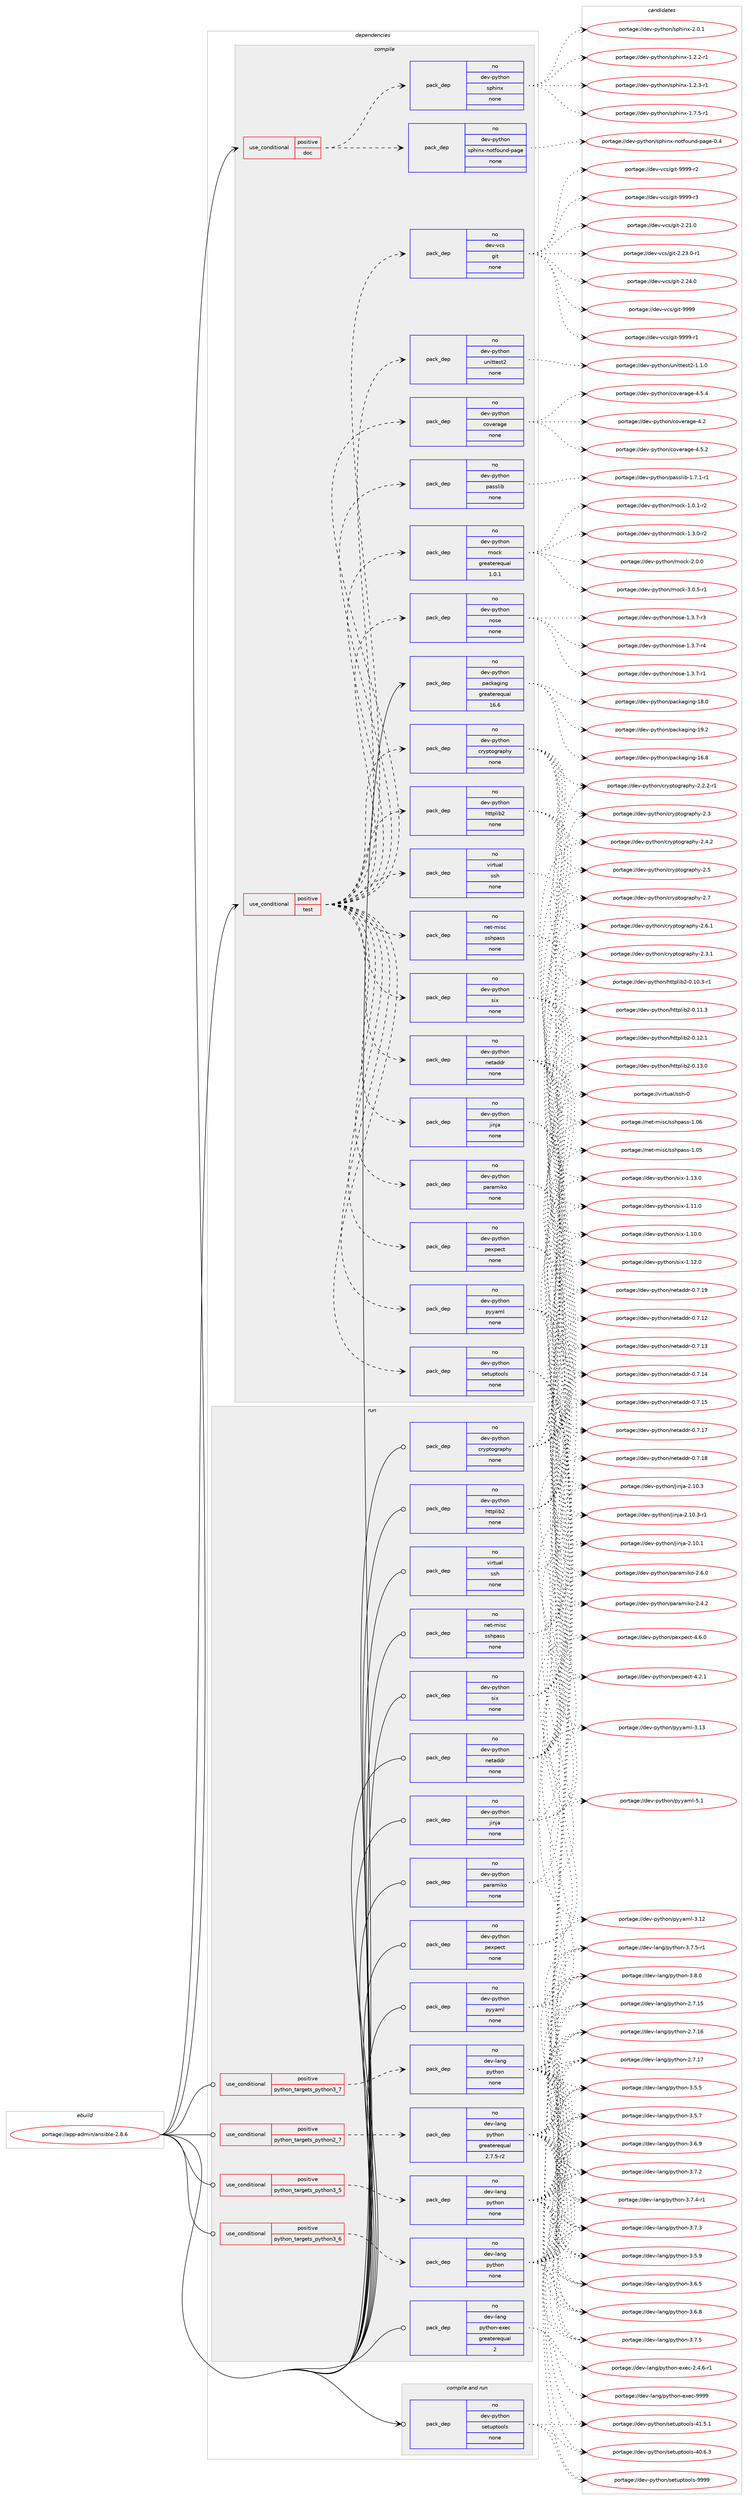 digraph prolog {

# *************
# Graph options
# *************

newrank=true;
concentrate=true;
compound=true;
graph [rankdir=LR,fontname=Helvetica,fontsize=10,ranksep=1.5];#, ranksep=2.5, nodesep=0.2];
edge  [arrowhead=vee];
node  [fontname=Helvetica,fontsize=10];

# **********
# The ebuild
# **********

subgraph cluster_leftcol {
color=gray;
rank=same;
label=<<i>ebuild</i>>;
id [label="portage://app-admin/ansible-2.8.6", color=red, width=4, href="../app-admin/ansible-2.8.6.svg"];
}

# ****************
# The dependencies
# ****************

subgraph cluster_midcol {
color=gray;
label=<<i>dependencies</i>>;
subgraph cluster_compile {
fillcolor="#eeeeee";
style=filled;
label=<<i>compile</i>>;
subgraph cond154 {
dependency928 [label=<<TABLE BORDER="0" CELLBORDER="1" CELLSPACING="0" CELLPADDING="4"><TR><TD ROWSPAN="3" CELLPADDING="10">use_conditional</TD></TR><TR><TD>positive</TD></TR><TR><TD>doc</TD></TR></TABLE>>, shape=none, color=red];
subgraph pack762 {
dependency929 [label=<<TABLE BORDER="0" CELLBORDER="1" CELLSPACING="0" CELLPADDING="4" WIDTH="220"><TR><TD ROWSPAN="6" CELLPADDING="30">pack_dep</TD></TR><TR><TD WIDTH="110">no</TD></TR><TR><TD>dev-python</TD></TR><TR><TD>sphinx</TD></TR><TR><TD>none</TD></TR><TR><TD></TD></TR></TABLE>>, shape=none, color=blue];
}
dependency928:e -> dependency929:w [weight=20,style="dashed",arrowhead="vee"];
subgraph pack763 {
dependency930 [label=<<TABLE BORDER="0" CELLBORDER="1" CELLSPACING="0" CELLPADDING="4" WIDTH="220"><TR><TD ROWSPAN="6" CELLPADDING="30">pack_dep</TD></TR><TR><TD WIDTH="110">no</TD></TR><TR><TD>dev-python</TD></TR><TR><TD>sphinx-notfound-page</TD></TR><TR><TD>none</TD></TR><TR><TD></TD></TR></TABLE>>, shape=none, color=blue];
}
dependency928:e -> dependency930:w [weight=20,style="dashed",arrowhead="vee"];
}
id:e -> dependency928:w [weight=20,style="solid",arrowhead="vee"];
subgraph cond155 {
dependency931 [label=<<TABLE BORDER="0" CELLBORDER="1" CELLSPACING="0" CELLPADDING="4"><TR><TD ROWSPAN="3" CELLPADDING="10">use_conditional</TD></TR><TR><TD>positive</TD></TR><TR><TD>test</TD></TR></TABLE>>, shape=none, color=red];
subgraph pack764 {
dependency932 [label=<<TABLE BORDER="0" CELLBORDER="1" CELLSPACING="0" CELLPADDING="4" WIDTH="220"><TR><TD ROWSPAN="6" CELLPADDING="30">pack_dep</TD></TR><TR><TD WIDTH="110">no</TD></TR><TR><TD>dev-python</TD></TR><TR><TD>paramiko</TD></TR><TR><TD>none</TD></TR><TR><TD></TD></TR></TABLE>>, shape=none, color=blue];
}
dependency931:e -> dependency932:w [weight=20,style="dashed",arrowhead="vee"];
subgraph pack765 {
dependency933 [label=<<TABLE BORDER="0" CELLBORDER="1" CELLSPACING="0" CELLPADDING="4" WIDTH="220"><TR><TD ROWSPAN="6" CELLPADDING="30">pack_dep</TD></TR><TR><TD WIDTH="110">no</TD></TR><TR><TD>dev-python</TD></TR><TR><TD>jinja</TD></TR><TR><TD>none</TD></TR><TR><TD></TD></TR></TABLE>>, shape=none, color=blue];
}
dependency931:e -> dependency933:w [weight=20,style="dashed",arrowhead="vee"];
subgraph pack766 {
dependency934 [label=<<TABLE BORDER="0" CELLBORDER="1" CELLSPACING="0" CELLPADDING="4" WIDTH="220"><TR><TD ROWSPAN="6" CELLPADDING="30">pack_dep</TD></TR><TR><TD WIDTH="110">no</TD></TR><TR><TD>dev-python</TD></TR><TR><TD>pyyaml</TD></TR><TR><TD>none</TD></TR><TR><TD></TD></TR></TABLE>>, shape=none, color=blue];
}
dependency931:e -> dependency934:w [weight=20,style="dashed",arrowhead="vee"];
subgraph pack767 {
dependency935 [label=<<TABLE BORDER="0" CELLBORDER="1" CELLSPACING="0" CELLPADDING="4" WIDTH="220"><TR><TD ROWSPAN="6" CELLPADDING="30">pack_dep</TD></TR><TR><TD WIDTH="110">no</TD></TR><TR><TD>dev-python</TD></TR><TR><TD>setuptools</TD></TR><TR><TD>none</TD></TR><TR><TD></TD></TR></TABLE>>, shape=none, color=blue];
}
dependency931:e -> dependency935:w [weight=20,style="dashed",arrowhead="vee"];
subgraph pack768 {
dependency936 [label=<<TABLE BORDER="0" CELLBORDER="1" CELLSPACING="0" CELLPADDING="4" WIDTH="220"><TR><TD ROWSPAN="6" CELLPADDING="30">pack_dep</TD></TR><TR><TD WIDTH="110">no</TD></TR><TR><TD>dev-python</TD></TR><TR><TD>cryptography</TD></TR><TR><TD>none</TD></TR><TR><TD></TD></TR></TABLE>>, shape=none, color=blue];
}
dependency931:e -> dependency936:w [weight=20,style="dashed",arrowhead="vee"];
subgraph pack769 {
dependency937 [label=<<TABLE BORDER="0" CELLBORDER="1" CELLSPACING="0" CELLPADDING="4" WIDTH="220"><TR><TD ROWSPAN="6" CELLPADDING="30">pack_dep</TD></TR><TR><TD WIDTH="110">no</TD></TR><TR><TD>dev-python</TD></TR><TR><TD>httplib2</TD></TR><TR><TD>none</TD></TR><TR><TD></TD></TR></TABLE>>, shape=none, color=blue];
}
dependency931:e -> dependency937:w [weight=20,style="dashed",arrowhead="vee"];
subgraph pack770 {
dependency938 [label=<<TABLE BORDER="0" CELLBORDER="1" CELLSPACING="0" CELLPADDING="4" WIDTH="220"><TR><TD ROWSPAN="6" CELLPADDING="30">pack_dep</TD></TR><TR><TD WIDTH="110">no</TD></TR><TR><TD>dev-python</TD></TR><TR><TD>six</TD></TR><TR><TD>none</TD></TR><TR><TD></TD></TR></TABLE>>, shape=none, color=blue];
}
dependency931:e -> dependency938:w [weight=20,style="dashed",arrowhead="vee"];
subgraph pack771 {
dependency939 [label=<<TABLE BORDER="0" CELLBORDER="1" CELLSPACING="0" CELLPADDING="4" WIDTH="220"><TR><TD ROWSPAN="6" CELLPADDING="30">pack_dep</TD></TR><TR><TD WIDTH="110">no</TD></TR><TR><TD>dev-python</TD></TR><TR><TD>netaddr</TD></TR><TR><TD>none</TD></TR><TR><TD></TD></TR></TABLE>>, shape=none, color=blue];
}
dependency931:e -> dependency939:w [weight=20,style="dashed",arrowhead="vee"];
subgraph pack772 {
dependency940 [label=<<TABLE BORDER="0" CELLBORDER="1" CELLSPACING="0" CELLPADDING="4" WIDTH="220"><TR><TD ROWSPAN="6" CELLPADDING="30">pack_dep</TD></TR><TR><TD WIDTH="110">no</TD></TR><TR><TD>dev-python</TD></TR><TR><TD>pexpect</TD></TR><TR><TD>none</TD></TR><TR><TD></TD></TR></TABLE>>, shape=none, color=blue];
}
dependency931:e -> dependency940:w [weight=20,style="dashed",arrowhead="vee"];
subgraph pack773 {
dependency941 [label=<<TABLE BORDER="0" CELLBORDER="1" CELLSPACING="0" CELLPADDING="4" WIDTH="220"><TR><TD ROWSPAN="6" CELLPADDING="30">pack_dep</TD></TR><TR><TD WIDTH="110">no</TD></TR><TR><TD>net-misc</TD></TR><TR><TD>sshpass</TD></TR><TR><TD>none</TD></TR><TR><TD></TD></TR></TABLE>>, shape=none, color=blue];
}
dependency931:e -> dependency941:w [weight=20,style="dashed",arrowhead="vee"];
subgraph pack774 {
dependency942 [label=<<TABLE BORDER="0" CELLBORDER="1" CELLSPACING="0" CELLPADDING="4" WIDTH="220"><TR><TD ROWSPAN="6" CELLPADDING="30">pack_dep</TD></TR><TR><TD WIDTH="110">no</TD></TR><TR><TD>virtual</TD></TR><TR><TD>ssh</TD></TR><TR><TD>none</TD></TR><TR><TD></TD></TR></TABLE>>, shape=none, color=blue];
}
dependency931:e -> dependency942:w [weight=20,style="dashed",arrowhead="vee"];
subgraph pack775 {
dependency943 [label=<<TABLE BORDER="0" CELLBORDER="1" CELLSPACING="0" CELLPADDING="4" WIDTH="220"><TR><TD ROWSPAN="6" CELLPADDING="30">pack_dep</TD></TR><TR><TD WIDTH="110">no</TD></TR><TR><TD>dev-python</TD></TR><TR><TD>nose</TD></TR><TR><TD>none</TD></TR><TR><TD></TD></TR></TABLE>>, shape=none, color=blue];
}
dependency931:e -> dependency943:w [weight=20,style="dashed",arrowhead="vee"];
subgraph pack776 {
dependency944 [label=<<TABLE BORDER="0" CELLBORDER="1" CELLSPACING="0" CELLPADDING="4" WIDTH="220"><TR><TD ROWSPAN="6" CELLPADDING="30">pack_dep</TD></TR><TR><TD WIDTH="110">no</TD></TR><TR><TD>dev-python</TD></TR><TR><TD>mock</TD></TR><TR><TD>greaterequal</TD></TR><TR><TD>1.0.1</TD></TR></TABLE>>, shape=none, color=blue];
}
dependency931:e -> dependency944:w [weight=20,style="dashed",arrowhead="vee"];
subgraph pack777 {
dependency945 [label=<<TABLE BORDER="0" CELLBORDER="1" CELLSPACING="0" CELLPADDING="4" WIDTH="220"><TR><TD ROWSPAN="6" CELLPADDING="30">pack_dep</TD></TR><TR><TD WIDTH="110">no</TD></TR><TR><TD>dev-python</TD></TR><TR><TD>passlib</TD></TR><TR><TD>none</TD></TR><TR><TD></TD></TR></TABLE>>, shape=none, color=blue];
}
dependency931:e -> dependency945:w [weight=20,style="dashed",arrowhead="vee"];
subgraph pack778 {
dependency946 [label=<<TABLE BORDER="0" CELLBORDER="1" CELLSPACING="0" CELLPADDING="4" WIDTH="220"><TR><TD ROWSPAN="6" CELLPADDING="30">pack_dep</TD></TR><TR><TD WIDTH="110">no</TD></TR><TR><TD>dev-python</TD></TR><TR><TD>coverage</TD></TR><TR><TD>none</TD></TR><TR><TD></TD></TR></TABLE>>, shape=none, color=blue];
}
dependency931:e -> dependency946:w [weight=20,style="dashed",arrowhead="vee"];
subgraph pack779 {
dependency947 [label=<<TABLE BORDER="0" CELLBORDER="1" CELLSPACING="0" CELLPADDING="4" WIDTH="220"><TR><TD ROWSPAN="6" CELLPADDING="30">pack_dep</TD></TR><TR><TD WIDTH="110">no</TD></TR><TR><TD>dev-python</TD></TR><TR><TD>unittest2</TD></TR><TR><TD>none</TD></TR><TR><TD></TD></TR></TABLE>>, shape=none, color=blue];
}
dependency931:e -> dependency947:w [weight=20,style="dashed",arrowhead="vee"];
subgraph pack780 {
dependency948 [label=<<TABLE BORDER="0" CELLBORDER="1" CELLSPACING="0" CELLPADDING="4" WIDTH="220"><TR><TD ROWSPAN="6" CELLPADDING="30">pack_dep</TD></TR><TR><TD WIDTH="110">no</TD></TR><TR><TD>dev-vcs</TD></TR><TR><TD>git</TD></TR><TR><TD>none</TD></TR><TR><TD></TD></TR></TABLE>>, shape=none, color=blue];
}
dependency931:e -> dependency948:w [weight=20,style="dashed",arrowhead="vee"];
}
id:e -> dependency931:w [weight=20,style="solid",arrowhead="vee"];
subgraph pack781 {
dependency949 [label=<<TABLE BORDER="0" CELLBORDER="1" CELLSPACING="0" CELLPADDING="4" WIDTH="220"><TR><TD ROWSPAN="6" CELLPADDING="30">pack_dep</TD></TR><TR><TD WIDTH="110">no</TD></TR><TR><TD>dev-python</TD></TR><TR><TD>packaging</TD></TR><TR><TD>greaterequal</TD></TR><TR><TD>16.6</TD></TR></TABLE>>, shape=none, color=blue];
}
id:e -> dependency949:w [weight=20,style="solid",arrowhead="vee"];
}
subgraph cluster_compileandrun {
fillcolor="#eeeeee";
style=filled;
label=<<i>compile and run</i>>;
subgraph pack782 {
dependency950 [label=<<TABLE BORDER="0" CELLBORDER="1" CELLSPACING="0" CELLPADDING="4" WIDTH="220"><TR><TD ROWSPAN="6" CELLPADDING="30">pack_dep</TD></TR><TR><TD WIDTH="110">no</TD></TR><TR><TD>dev-python</TD></TR><TR><TD>setuptools</TD></TR><TR><TD>none</TD></TR><TR><TD></TD></TR></TABLE>>, shape=none, color=blue];
}
id:e -> dependency950:w [weight=20,style="solid",arrowhead="odotvee"];
}
subgraph cluster_run {
fillcolor="#eeeeee";
style=filled;
label=<<i>run</i>>;
subgraph cond156 {
dependency951 [label=<<TABLE BORDER="0" CELLBORDER="1" CELLSPACING="0" CELLPADDING="4"><TR><TD ROWSPAN="3" CELLPADDING="10">use_conditional</TD></TR><TR><TD>positive</TD></TR><TR><TD>python_targets_python2_7</TD></TR></TABLE>>, shape=none, color=red];
subgraph pack783 {
dependency952 [label=<<TABLE BORDER="0" CELLBORDER="1" CELLSPACING="0" CELLPADDING="4" WIDTH="220"><TR><TD ROWSPAN="6" CELLPADDING="30">pack_dep</TD></TR><TR><TD WIDTH="110">no</TD></TR><TR><TD>dev-lang</TD></TR><TR><TD>python</TD></TR><TR><TD>greaterequal</TD></TR><TR><TD>2.7.5-r2</TD></TR></TABLE>>, shape=none, color=blue];
}
dependency951:e -> dependency952:w [weight=20,style="dashed",arrowhead="vee"];
}
id:e -> dependency951:w [weight=20,style="solid",arrowhead="odot"];
subgraph cond157 {
dependency953 [label=<<TABLE BORDER="0" CELLBORDER="1" CELLSPACING="0" CELLPADDING="4"><TR><TD ROWSPAN="3" CELLPADDING="10">use_conditional</TD></TR><TR><TD>positive</TD></TR><TR><TD>python_targets_python3_5</TD></TR></TABLE>>, shape=none, color=red];
subgraph pack784 {
dependency954 [label=<<TABLE BORDER="0" CELLBORDER="1" CELLSPACING="0" CELLPADDING="4" WIDTH="220"><TR><TD ROWSPAN="6" CELLPADDING="30">pack_dep</TD></TR><TR><TD WIDTH="110">no</TD></TR><TR><TD>dev-lang</TD></TR><TR><TD>python</TD></TR><TR><TD>none</TD></TR><TR><TD></TD></TR></TABLE>>, shape=none, color=blue];
}
dependency953:e -> dependency954:w [weight=20,style="dashed",arrowhead="vee"];
}
id:e -> dependency953:w [weight=20,style="solid",arrowhead="odot"];
subgraph cond158 {
dependency955 [label=<<TABLE BORDER="0" CELLBORDER="1" CELLSPACING="0" CELLPADDING="4"><TR><TD ROWSPAN="3" CELLPADDING="10">use_conditional</TD></TR><TR><TD>positive</TD></TR><TR><TD>python_targets_python3_6</TD></TR></TABLE>>, shape=none, color=red];
subgraph pack785 {
dependency956 [label=<<TABLE BORDER="0" CELLBORDER="1" CELLSPACING="0" CELLPADDING="4" WIDTH="220"><TR><TD ROWSPAN="6" CELLPADDING="30">pack_dep</TD></TR><TR><TD WIDTH="110">no</TD></TR><TR><TD>dev-lang</TD></TR><TR><TD>python</TD></TR><TR><TD>none</TD></TR><TR><TD></TD></TR></TABLE>>, shape=none, color=blue];
}
dependency955:e -> dependency956:w [weight=20,style="dashed",arrowhead="vee"];
}
id:e -> dependency955:w [weight=20,style="solid",arrowhead="odot"];
subgraph cond159 {
dependency957 [label=<<TABLE BORDER="0" CELLBORDER="1" CELLSPACING="0" CELLPADDING="4"><TR><TD ROWSPAN="3" CELLPADDING="10">use_conditional</TD></TR><TR><TD>positive</TD></TR><TR><TD>python_targets_python3_7</TD></TR></TABLE>>, shape=none, color=red];
subgraph pack786 {
dependency958 [label=<<TABLE BORDER="0" CELLBORDER="1" CELLSPACING="0" CELLPADDING="4" WIDTH="220"><TR><TD ROWSPAN="6" CELLPADDING="30">pack_dep</TD></TR><TR><TD WIDTH="110">no</TD></TR><TR><TD>dev-lang</TD></TR><TR><TD>python</TD></TR><TR><TD>none</TD></TR><TR><TD></TD></TR></TABLE>>, shape=none, color=blue];
}
dependency957:e -> dependency958:w [weight=20,style="dashed",arrowhead="vee"];
}
id:e -> dependency957:w [weight=20,style="solid",arrowhead="odot"];
subgraph pack787 {
dependency959 [label=<<TABLE BORDER="0" CELLBORDER="1" CELLSPACING="0" CELLPADDING="4" WIDTH="220"><TR><TD ROWSPAN="6" CELLPADDING="30">pack_dep</TD></TR><TR><TD WIDTH="110">no</TD></TR><TR><TD>dev-lang</TD></TR><TR><TD>python-exec</TD></TR><TR><TD>greaterequal</TD></TR><TR><TD>2</TD></TR></TABLE>>, shape=none, color=blue];
}
id:e -> dependency959:w [weight=20,style="solid",arrowhead="odot"];
subgraph pack788 {
dependency960 [label=<<TABLE BORDER="0" CELLBORDER="1" CELLSPACING="0" CELLPADDING="4" WIDTH="220"><TR><TD ROWSPAN="6" CELLPADDING="30">pack_dep</TD></TR><TR><TD WIDTH="110">no</TD></TR><TR><TD>dev-python</TD></TR><TR><TD>cryptography</TD></TR><TR><TD>none</TD></TR><TR><TD></TD></TR></TABLE>>, shape=none, color=blue];
}
id:e -> dependency960:w [weight=20,style="solid",arrowhead="odot"];
subgraph pack789 {
dependency961 [label=<<TABLE BORDER="0" CELLBORDER="1" CELLSPACING="0" CELLPADDING="4" WIDTH="220"><TR><TD ROWSPAN="6" CELLPADDING="30">pack_dep</TD></TR><TR><TD WIDTH="110">no</TD></TR><TR><TD>dev-python</TD></TR><TR><TD>httplib2</TD></TR><TR><TD>none</TD></TR><TR><TD></TD></TR></TABLE>>, shape=none, color=blue];
}
id:e -> dependency961:w [weight=20,style="solid",arrowhead="odot"];
subgraph pack790 {
dependency962 [label=<<TABLE BORDER="0" CELLBORDER="1" CELLSPACING="0" CELLPADDING="4" WIDTH="220"><TR><TD ROWSPAN="6" CELLPADDING="30">pack_dep</TD></TR><TR><TD WIDTH="110">no</TD></TR><TR><TD>dev-python</TD></TR><TR><TD>jinja</TD></TR><TR><TD>none</TD></TR><TR><TD></TD></TR></TABLE>>, shape=none, color=blue];
}
id:e -> dependency962:w [weight=20,style="solid",arrowhead="odot"];
subgraph pack791 {
dependency963 [label=<<TABLE BORDER="0" CELLBORDER="1" CELLSPACING="0" CELLPADDING="4" WIDTH="220"><TR><TD ROWSPAN="6" CELLPADDING="30">pack_dep</TD></TR><TR><TD WIDTH="110">no</TD></TR><TR><TD>dev-python</TD></TR><TR><TD>netaddr</TD></TR><TR><TD>none</TD></TR><TR><TD></TD></TR></TABLE>>, shape=none, color=blue];
}
id:e -> dependency963:w [weight=20,style="solid",arrowhead="odot"];
subgraph pack792 {
dependency964 [label=<<TABLE BORDER="0" CELLBORDER="1" CELLSPACING="0" CELLPADDING="4" WIDTH="220"><TR><TD ROWSPAN="6" CELLPADDING="30">pack_dep</TD></TR><TR><TD WIDTH="110">no</TD></TR><TR><TD>dev-python</TD></TR><TR><TD>paramiko</TD></TR><TR><TD>none</TD></TR><TR><TD></TD></TR></TABLE>>, shape=none, color=blue];
}
id:e -> dependency964:w [weight=20,style="solid",arrowhead="odot"];
subgraph pack793 {
dependency965 [label=<<TABLE BORDER="0" CELLBORDER="1" CELLSPACING="0" CELLPADDING="4" WIDTH="220"><TR><TD ROWSPAN="6" CELLPADDING="30">pack_dep</TD></TR><TR><TD WIDTH="110">no</TD></TR><TR><TD>dev-python</TD></TR><TR><TD>pexpect</TD></TR><TR><TD>none</TD></TR><TR><TD></TD></TR></TABLE>>, shape=none, color=blue];
}
id:e -> dependency965:w [weight=20,style="solid",arrowhead="odot"];
subgraph pack794 {
dependency966 [label=<<TABLE BORDER="0" CELLBORDER="1" CELLSPACING="0" CELLPADDING="4" WIDTH="220"><TR><TD ROWSPAN="6" CELLPADDING="30">pack_dep</TD></TR><TR><TD WIDTH="110">no</TD></TR><TR><TD>dev-python</TD></TR><TR><TD>pyyaml</TD></TR><TR><TD>none</TD></TR><TR><TD></TD></TR></TABLE>>, shape=none, color=blue];
}
id:e -> dependency966:w [weight=20,style="solid",arrowhead="odot"];
subgraph pack795 {
dependency967 [label=<<TABLE BORDER="0" CELLBORDER="1" CELLSPACING="0" CELLPADDING="4" WIDTH="220"><TR><TD ROWSPAN="6" CELLPADDING="30">pack_dep</TD></TR><TR><TD WIDTH="110">no</TD></TR><TR><TD>dev-python</TD></TR><TR><TD>six</TD></TR><TR><TD>none</TD></TR><TR><TD></TD></TR></TABLE>>, shape=none, color=blue];
}
id:e -> dependency967:w [weight=20,style="solid",arrowhead="odot"];
subgraph pack796 {
dependency968 [label=<<TABLE BORDER="0" CELLBORDER="1" CELLSPACING="0" CELLPADDING="4" WIDTH="220"><TR><TD ROWSPAN="6" CELLPADDING="30">pack_dep</TD></TR><TR><TD WIDTH="110">no</TD></TR><TR><TD>net-misc</TD></TR><TR><TD>sshpass</TD></TR><TR><TD>none</TD></TR><TR><TD></TD></TR></TABLE>>, shape=none, color=blue];
}
id:e -> dependency968:w [weight=20,style="solid",arrowhead="odot"];
subgraph pack797 {
dependency969 [label=<<TABLE BORDER="0" CELLBORDER="1" CELLSPACING="0" CELLPADDING="4" WIDTH="220"><TR><TD ROWSPAN="6" CELLPADDING="30">pack_dep</TD></TR><TR><TD WIDTH="110">no</TD></TR><TR><TD>virtual</TD></TR><TR><TD>ssh</TD></TR><TR><TD>none</TD></TR><TR><TD></TD></TR></TABLE>>, shape=none, color=blue];
}
id:e -> dependency969:w [weight=20,style="solid",arrowhead="odot"];
}
}

# **************
# The candidates
# **************

subgraph cluster_choices {
rank=same;
color=gray;
label=<<i>candidates</i>>;

subgraph choice762 {
color=black;
nodesep=1;
choiceportage10010111845112121116104111110471151121041051101204549465046504511449 [label="portage://dev-python/sphinx-1.2.2-r1", color=red, width=4,href="../dev-python/sphinx-1.2.2-r1.svg"];
choiceportage10010111845112121116104111110471151121041051101204549465046514511449 [label="portage://dev-python/sphinx-1.2.3-r1", color=red, width=4,href="../dev-python/sphinx-1.2.3-r1.svg"];
choiceportage10010111845112121116104111110471151121041051101204549465546534511449 [label="portage://dev-python/sphinx-1.7.5-r1", color=red, width=4,href="../dev-python/sphinx-1.7.5-r1.svg"];
choiceportage1001011184511212111610411111047115112104105110120455046484649 [label="portage://dev-python/sphinx-2.0.1", color=red, width=4,href="../dev-python/sphinx-2.0.1.svg"];
dependency929:e -> choiceportage10010111845112121116104111110471151121041051101204549465046504511449:w [style=dotted,weight="100"];
dependency929:e -> choiceportage10010111845112121116104111110471151121041051101204549465046514511449:w [style=dotted,weight="100"];
dependency929:e -> choiceportage10010111845112121116104111110471151121041051101204549465546534511449:w [style=dotted,weight="100"];
dependency929:e -> choiceportage1001011184511212111610411111047115112104105110120455046484649:w [style=dotted,weight="100"];
}
subgraph choice763 {
color=black;
nodesep=1;
choiceportage100101118451121211161041111104711511210410511012045110111116102111117110100451129710310145484652 [label="portage://dev-python/sphinx-notfound-page-0.4", color=red, width=4,href="../dev-python/sphinx-notfound-page-0.4.svg"];
dependency930:e -> choiceportage100101118451121211161041111104711511210410511012045110111116102111117110100451129710310145484652:w [style=dotted,weight="100"];
}
subgraph choice764 {
color=black;
nodesep=1;
choiceportage10010111845112121116104111110471129711497109105107111455046524650 [label="portage://dev-python/paramiko-2.4.2", color=red, width=4,href="../dev-python/paramiko-2.4.2.svg"];
choiceportage10010111845112121116104111110471129711497109105107111455046544648 [label="portage://dev-python/paramiko-2.6.0", color=red, width=4,href="../dev-python/paramiko-2.6.0.svg"];
dependency932:e -> choiceportage10010111845112121116104111110471129711497109105107111455046524650:w [style=dotted,weight="100"];
dependency932:e -> choiceportage10010111845112121116104111110471129711497109105107111455046544648:w [style=dotted,weight="100"];
}
subgraph choice765 {
color=black;
nodesep=1;
choiceportage10010111845112121116104111110471061051101069745504649484649 [label="portage://dev-python/jinja-2.10.1", color=red, width=4,href="../dev-python/jinja-2.10.1.svg"];
choiceportage10010111845112121116104111110471061051101069745504649484651 [label="portage://dev-python/jinja-2.10.3", color=red, width=4,href="../dev-python/jinja-2.10.3.svg"];
choiceportage100101118451121211161041111104710610511010697455046494846514511449 [label="portage://dev-python/jinja-2.10.3-r1", color=red, width=4,href="../dev-python/jinja-2.10.3-r1.svg"];
dependency933:e -> choiceportage10010111845112121116104111110471061051101069745504649484649:w [style=dotted,weight="100"];
dependency933:e -> choiceportage10010111845112121116104111110471061051101069745504649484651:w [style=dotted,weight="100"];
dependency933:e -> choiceportage100101118451121211161041111104710610511010697455046494846514511449:w [style=dotted,weight="100"];
}
subgraph choice766 {
color=black;
nodesep=1;
choiceportage1001011184511212111610411111047112121121971091084551464950 [label="portage://dev-python/pyyaml-3.12", color=red, width=4,href="../dev-python/pyyaml-3.12.svg"];
choiceportage1001011184511212111610411111047112121121971091084551464951 [label="portage://dev-python/pyyaml-3.13", color=red, width=4,href="../dev-python/pyyaml-3.13.svg"];
choiceportage10010111845112121116104111110471121211219710910845534649 [label="portage://dev-python/pyyaml-5.1", color=red, width=4,href="../dev-python/pyyaml-5.1.svg"];
dependency934:e -> choiceportage1001011184511212111610411111047112121121971091084551464950:w [style=dotted,weight="100"];
dependency934:e -> choiceportage1001011184511212111610411111047112121121971091084551464951:w [style=dotted,weight="100"];
dependency934:e -> choiceportage10010111845112121116104111110471121211219710910845534649:w [style=dotted,weight="100"];
}
subgraph choice767 {
color=black;
nodesep=1;
choiceportage100101118451121211161041111104711510111611711211611111110811545524846544651 [label="portage://dev-python/setuptools-40.6.3", color=red, width=4,href="../dev-python/setuptools-40.6.3.svg"];
choiceportage100101118451121211161041111104711510111611711211611111110811545524946534649 [label="portage://dev-python/setuptools-41.5.1", color=red, width=4,href="../dev-python/setuptools-41.5.1.svg"];
choiceportage10010111845112121116104111110471151011161171121161111111081154557575757 [label="portage://dev-python/setuptools-9999", color=red, width=4,href="../dev-python/setuptools-9999.svg"];
dependency935:e -> choiceportage100101118451121211161041111104711510111611711211611111110811545524846544651:w [style=dotted,weight="100"];
dependency935:e -> choiceportage100101118451121211161041111104711510111611711211611111110811545524946534649:w [style=dotted,weight="100"];
dependency935:e -> choiceportage10010111845112121116104111110471151011161171121161111111081154557575757:w [style=dotted,weight="100"];
}
subgraph choice768 {
color=black;
nodesep=1;
choiceportage100101118451121211161041111104799114121112116111103114971121041214550465046504511449 [label="portage://dev-python/cryptography-2.2.2-r1", color=red, width=4,href="../dev-python/cryptography-2.2.2-r1.svg"];
choiceportage1001011184511212111610411111047991141211121161111031149711210412145504651 [label="portage://dev-python/cryptography-2.3", color=red, width=4,href="../dev-python/cryptography-2.3.svg"];
choiceportage10010111845112121116104111110479911412111211611110311497112104121455046514649 [label="portage://dev-python/cryptography-2.3.1", color=red, width=4,href="../dev-python/cryptography-2.3.1.svg"];
choiceportage10010111845112121116104111110479911412111211611110311497112104121455046524650 [label="portage://dev-python/cryptography-2.4.2", color=red, width=4,href="../dev-python/cryptography-2.4.2.svg"];
choiceportage1001011184511212111610411111047991141211121161111031149711210412145504653 [label="portage://dev-python/cryptography-2.5", color=red, width=4,href="../dev-python/cryptography-2.5.svg"];
choiceportage10010111845112121116104111110479911412111211611110311497112104121455046544649 [label="portage://dev-python/cryptography-2.6.1", color=red, width=4,href="../dev-python/cryptography-2.6.1.svg"];
choiceportage1001011184511212111610411111047991141211121161111031149711210412145504655 [label="portage://dev-python/cryptography-2.7", color=red, width=4,href="../dev-python/cryptography-2.7.svg"];
dependency936:e -> choiceportage100101118451121211161041111104799114121112116111103114971121041214550465046504511449:w [style=dotted,weight="100"];
dependency936:e -> choiceportage1001011184511212111610411111047991141211121161111031149711210412145504651:w [style=dotted,weight="100"];
dependency936:e -> choiceportage10010111845112121116104111110479911412111211611110311497112104121455046514649:w [style=dotted,weight="100"];
dependency936:e -> choiceportage10010111845112121116104111110479911412111211611110311497112104121455046524650:w [style=dotted,weight="100"];
dependency936:e -> choiceportage1001011184511212111610411111047991141211121161111031149711210412145504653:w [style=dotted,weight="100"];
dependency936:e -> choiceportage10010111845112121116104111110479911412111211611110311497112104121455046544649:w [style=dotted,weight="100"];
dependency936:e -> choiceportage1001011184511212111610411111047991141211121161111031149711210412145504655:w [style=dotted,weight="100"];
}
subgraph choice769 {
color=black;
nodesep=1;
choiceportage10010111845112121116104111110471041161161121081059850454846494846514511449 [label="portage://dev-python/httplib2-0.10.3-r1", color=red, width=4,href="../dev-python/httplib2-0.10.3-r1.svg"];
choiceportage1001011184511212111610411111047104116116112108105985045484649494651 [label="portage://dev-python/httplib2-0.11.3", color=red, width=4,href="../dev-python/httplib2-0.11.3.svg"];
choiceportage1001011184511212111610411111047104116116112108105985045484649504649 [label="portage://dev-python/httplib2-0.12.1", color=red, width=4,href="../dev-python/httplib2-0.12.1.svg"];
choiceportage1001011184511212111610411111047104116116112108105985045484649514648 [label="portage://dev-python/httplib2-0.13.0", color=red, width=4,href="../dev-python/httplib2-0.13.0.svg"];
dependency937:e -> choiceportage10010111845112121116104111110471041161161121081059850454846494846514511449:w [style=dotted,weight="100"];
dependency937:e -> choiceportage1001011184511212111610411111047104116116112108105985045484649494651:w [style=dotted,weight="100"];
dependency937:e -> choiceportage1001011184511212111610411111047104116116112108105985045484649504649:w [style=dotted,weight="100"];
dependency937:e -> choiceportage1001011184511212111610411111047104116116112108105985045484649514648:w [style=dotted,weight="100"];
}
subgraph choice770 {
color=black;
nodesep=1;
choiceportage100101118451121211161041111104711510512045494649484648 [label="portage://dev-python/six-1.10.0", color=red, width=4,href="../dev-python/six-1.10.0.svg"];
choiceportage100101118451121211161041111104711510512045494649494648 [label="portage://dev-python/six-1.11.0", color=red, width=4,href="../dev-python/six-1.11.0.svg"];
choiceportage100101118451121211161041111104711510512045494649504648 [label="portage://dev-python/six-1.12.0", color=red, width=4,href="../dev-python/six-1.12.0.svg"];
choiceportage100101118451121211161041111104711510512045494649514648 [label="portage://dev-python/six-1.13.0", color=red, width=4,href="../dev-python/six-1.13.0.svg"];
dependency938:e -> choiceportage100101118451121211161041111104711510512045494649484648:w [style=dotted,weight="100"];
dependency938:e -> choiceportage100101118451121211161041111104711510512045494649494648:w [style=dotted,weight="100"];
dependency938:e -> choiceportage100101118451121211161041111104711510512045494649504648:w [style=dotted,weight="100"];
dependency938:e -> choiceportage100101118451121211161041111104711510512045494649514648:w [style=dotted,weight="100"];
}
subgraph choice771 {
color=black;
nodesep=1;
choiceportage10010111845112121116104111110471101011169710010011445484655464950 [label="portage://dev-python/netaddr-0.7.12", color=red, width=4,href="../dev-python/netaddr-0.7.12.svg"];
choiceportage10010111845112121116104111110471101011169710010011445484655464951 [label="portage://dev-python/netaddr-0.7.13", color=red, width=4,href="../dev-python/netaddr-0.7.13.svg"];
choiceportage10010111845112121116104111110471101011169710010011445484655464952 [label="portage://dev-python/netaddr-0.7.14", color=red, width=4,href="../dev-python/netaddr-0.7.14.svg"];
choiceportage10010111845112121116104111110471101011169710010011445484655464953 [label="portage://dev-python/netaddr-0.7.15", color=red, width=4,href="../dev-python/netaddr-0.7.15.svg"];
choiceportage10010111845112121116104111110471101011169710010011445484655464955 [label="portage://dev-python/netaddr-0.7.17", color=red, width=4,href="../dev-python/netaddr-0.7.17.svg"];
choiceportage10010111845112121116104111110471101011169710010011445484655464956 [label="portage://dev-python/netaddr-0.7.18", color=red, width=4,href="../dev-python/netaddr-0.7.18.svg"];
choiceportage10010111845112121116104111110471101011169710010011445484655464957 [label="portage://dev-python/netaddr-0.7.19", color=red, width=4,href="../dev-python/netaddr-0.7.19.svg"];
dependency939:e -> choiceportage10010111845112121116104111110471101011169710010011445484655464950:w [style=dotted,weight="100"];
dependency939:e -> choiceportage10010111845112121116104111110471101011169710010011445484655464951:w [style=dotted,weight="100"];
dependency939:e -> choiceportage10010111845112121116104111110471101011169710010011445484655464952:w [style=dotted,weight="100"];
dependency939:e -> choiceportage10010111845112121116104111110471101011169710010011445484655464953:w [style=dotted,weight="100"];
dependency939:e -> choiceportage10010111845112121116104111110471101011169710010011445484655464955:w [style=dotted,weight="100"];
dependency939:e -> choiceportage10010111845112121116104111110471101011169710010011445484655464956:w [style=dotted,weight="100"];
dependency939:e -> choiceportage10010111845112121116104111110471101011169710010011445484655464957:w [style=dotted,weight="100"];
}
subgraph choice772 {
color=black;
nodesep=1;
choiceportage100101118451121211161041111104711210112011210199116455246504649 [label="portage://dev-python/pexpect-4.2.1", color=red, width=4,href="../dev-python/pexpect-4.2.1.svg"];
choiceportage100101118451121211161041111104711210112011210199116455246544648 [label="portage://dev-python/pexpect-4.6.0", color=red, width=4,href="../dev-python/pexpect-4.6.0.svg"];
dependency940:e -> choiceportage100101118451121211161041111104711210112011210199116455246504649:w [style=dotted,weight="100"];
dependency940:e -> choiceportage100101118451121211161041111104711210112011210199116455246544648:w [style=dotted,weight="100"];
}
subgraph choice773 {
color=black;
nodesep=1;
choiceportage110101116451091051159947115115104112971151154549464853 [label="portage://net-misc/sshpass-1.05", color=red, width=4,href="../net-misc/sshpass-1.05.svg"];
choiceportage110101116451091051159947115115104112971151154549464854 [label="portage://net-misc/sshpass-1.06", color=red, width=4,href="../net-misc/sshpass-1.06.svg"];
dependency941:e -> choiceportage110101116451091051159947115115104112971151154549464853:w [style=dotted,weight="100"];
dependency941:e -> choiceportage110101116451091051159947115115104112971151154549464854:w [style=dotted,weight="100"];
}
subgraph choice774 {
color=black;
nodesep=1;
choiceportage11810511411611797108471151151044548 [label="portage://virtual/ssh-0", color=red, width=4,href="../virtual/ssh-0.svg"];
dependency942:e -> choiceportage11810511411611797108471151151044548:w [style=dotted,weight="100"];
}
subgraph choice775 {
color=black;
nodesep=1;
choiceportage10010111845112121116104111110471101111151014549465146554511449 [label="portage://dev-python/nose-1.3.7-r1", color=red, width=4,href="../dev-python/nose-1.3.7-r1.svg"];
choiceportage10010111845112121116104111110471101111151014549465146554511451 [label="portage://dev-python/nose-1.3.7-r3", color=red, width=4,href="../dev-python/nose-1.3.7-r3.svg"];
choiceportage10010111845112121116104111110471101111151014549465146554511452 [label="portage://dev-python/nose-1.3.7-r4", color=red, width=4,href="../dev-python/nose-1.3.7-r4.svg"];
dependency943:e -> choiceportage10010111845112121116104111110471101111151014549465146554511449:w [style=dotted,weight="100"];
dependency943:e -> choiceportage10010111845112121116104111110471101111151014549465146554511451:w [style=dotted,weight="100"];
dependency943:e -> choiceportage10010111845112121116104111110471101111151014549465146554511452:w [style=dotted,weight="100"];
}
subgraph choice776 {
color=black;
nodesep=1;
choiceportage1001011184511212111610411111047109111991074549464846494511450 [label="portage://dev-python/mock-1.0.1-r2", color=red, width=4,href="../dev-python/mock-1.0.1-r2.svg"];
choiceportage1001011184511212111610411111047109111991074549465146484511450 [label="portage://dev-python/mock-1.3.0-r2", color=red, width=4,href="../dev-python/mock-1.3.0-r2.svg"];
choiceportage100101118451121211161041111104710911199107455046484648 [label="portage://dev-python/mock-2.0.0", color=red, width=4,href="../dev-python/mock-2.0.0.svg"];
choiceportage1001011184511212111610411111047109111991074551464846534511449 [label="portage://dev-python/mock-3.0.5-r1", color=red, width=4,href="../dev-python/mock-3.0.5-r1.svg"];
dependency944:e -> choiceportage1001011184511212111610411111047109111991074549464846494511450:w [style=dotted,weight="100"];
dependency944:e -> choiceportage1001011184511212111610411111047109111991074549465146484511450:w [style=dotted,weight="100"];
dependency944:e -> choiceportage100101118451121211161041111104710911199107455046484648:w [style=dotted,weight="100"];
dependency944:e -> choiceportage1001011184511212111610411111047109111991074551464846534511449:w [style=dotted,weight="100"];
}
subgraph choice777 {
color=black;
nodesep=1;
choiceportage100101118451121211161041111104711297115115108105984549465546494511449 [label="portage://dev-python/passlib-1.7.1-r1", color=red, width=4,href="../dev-python/passlib-1.7.1-r1.svg"];
dependency945:e -> choiceportage100101118451121211161041111104711297115115108105984549465546494511449:w [style=dotted,weight="100"];
}
subgraph choice778 {
color=black;
nodesep=1;
choiceportage1001011184511212111610411111047991111181011149710310145524650 [label="portage://dev-python/coverage-4.2", color=red, width=4,href="../dev-python/coverage-4.2.svg"];
choiceportage10010111845112121116104111110479911111810111497103101455246534650 [label="portage://dev-python/coverage-4.5.2", color=red, width=4,href="../dev-python/coverage-4.5.2.svg"];
choiceportage10010111845112121116104111110479911111810111497103101455246534652 [label="portage://dev-python/coverage-4.5.4", color=red, width=4,href="../dev-python/coverage-4.5.4.svg"];
dependency946:e -> choiceportage1001011184511212111610411111047991111181011149710310145524650:w [style=dotted,weight="100"];
dependency946:e -> choiceportage10010111845112121116104111110479911111810111497103101455246534650:w [style=dotted,weight="100"];
dependency946:e -> choiceportage10010111845112121116104111110479911111810111497103101455246534652:w [style=dotted,weight="100"];
}
subgraph choice779 {
color=black;
nodesep=1;
choiceportage100101118451121211161041111104711711010511611610111511650454946494648 [label="portage://dev-python/unittest2-1.1.0", color=red, width=4,href="../dev-python/unittest2-1.1.0.svg"];
dependency947:e -> choiceportage100101118451121211161041111104711711010511611610111511650454946494648:w [style=dotted,weight="100"];
}
subgraph choice780 {
color=black;
nodesep=1;
choiceportage10010111845118991154710310511645504650494648 [label="portage://dev-vcs/git-2.21.0", color=red, width=4,href="../dev-vcs/git-2.21.0.svg"];
choiceportage100101118451189911547103105116455046505146484511449 [label="portage://dev-vcs/git-2.23.0-r1", color=red, width=4,href="../dev-vcs/git-2.23.0-r1.svg"];
choiceportage10010111845118991154710310511645504650524648 [label="portage://dev-vcs/git-2.24.0", color=red, width=4,href="../dev-vcs/git-2.24.0.svg"];
choiceportage1001011184511899115471031051164557575757 [label="portage://dev-vcs/git-9999", color=red, width=4,href="../dev-vcs/git-9999.svg"];
choiceportage10010111845118991154710310511645575757574511449 [label="portage://dev-vcs/git-9999-r1", color=red, width=4,href="../dev-vcs/git-9999-r1.svg"];
choiceportage10010111845118991154710310511645575757574511450 [label="portage://dev-vcs/git-9999-r2", color=red, width=4,href="../dev-vcs/git-9999-r2.svg"];
choiceportage10010111845118991154710310511645575757574511451 [label="portage://dev-vcs/git-9999-r3", color=red, width=4,href="../dev-vcs/git-9999-r3.svg"];
dependency948:e -> choiceportage10010111845118991154710310511645504650494648:w [style=dotted,weight="100"];
dependency948:e -> choiceportage100101118451189911547103105116455046505146484511449:w [style=dotted,weight="100"];
dependency948:e -> choiceportage10010111845118991154710310511645504650524648:w [style=dotted,weight="100"];
dependency948:e -> choiceportage1001011184511899115471031051164557575757:w [style=dotted,weight="100"];
dependency948:e -> choiceportage10010111845118991154710310511645575757574511449:w [style=dotted,weight="100"];
dependency948:e -> choiceportage10010111845118991154710310511645575757574511450:w [style=dotted,weight="100"];
dependency948:e -> choiceportage10010111845118991154710310511645575757574511451:w [style=dotted,weight="100"];
}
subgraph choice781 {
color=black;
nodesep=1;
choiceportage10010111845112121116104111110471129799107971031051101034549544656 [label="portage://dev-python/packaging-16.8", color=red, width=4,href="../dev-python/packaging-16.8.svg"];
choiceportage10010111845112121116104111110471129799107971031051101034549564648 [label="portage://dev-python/packaging-18.0", color=red, width=4,href="../dev-python/packaging-18.0.svg"];
choiceportage10010111845112121116104111110471129799107971031051101034549574650 [label="portage://dev-python/packaging-19.2", color=red, width=4,href="../dev-python/packaging-19.2.svg"];
dependency949:e -> choiceportage10010111845112121116104111110471129799107971031051101034549544656:w [style=dotted,weight="100"];
dependency949:e -> choiceportage10010111845112121116104111110471129799107971031051101034549564648:w [style=dotted,weight="100"];
dependency949:e -> choiceportage10010111845112121116104111110471129799107971031051101034549574650:w [style=dotted,weight="100"];
}
subgraph choice782 {
color=black;
nodesep=1;
choiceportage100101118451121211161041111104711510111611711211611111110811545524846544651 [label="portage://dev-python/setuptools-40.6.3", color=red, width=4,href="../dev-python/setuptools-40.6.3.svg"];
choiceportage100101118451121211161041111104711510111611711211611111110811545524946534649 [label="portage://dev-python/setuptools-41.5.1", color=red, width=4,href="../dev-python/setuptools-41.5.1.svg"];
choiceportage10010111845112121116104111110471151011161171121161111111081154557575757 [label="portage://dev-python/setuptools-9999", color=red, width=4,href="../dev-python/setuptools-9999.svg"];
dependency950:e -> choiceportage100101118451121211161041111104711510111611711211611111110811545524846544651:w [style=dotted,weight="100"];
dependency950:e -> choiceportage100101118451121211161041111104711510111611711211611111110811545524946534649:w [style=dotted,weight="100"];
dependency950:e -> choiceportage10010111845112121116104111110471151011161171121161111111081154557575757:w [style=dotted,weight="100"];
}
subgraph choice783 {
color=black;
nodesep=1;
choiceportage10010111845108971101034711212111610411111045504655464953 [label="portage://dev-lang/python-2.7.15", color=red, width=4,href="../dev-lang/python-2.7.15.svg"];
choiceportage10010111845108971101034711212111610411111045504655464954 [label="portage://dev-lang/python-2.7.16", color=red, width=4,href="../dev-lang/python-2.7.16.svg"];
choiceportage10010111845108971101034711212111610411111045504655464955 [label="portage://dev-lang/python-2.7.17", color=red, width=4,href="../dev-lang/python-2.7.17.svg"];
choiceportage100101118451089711010347112121116104111110455146534653 [label="portage://dev-lang/python-3.5.5", color=red, width=4,href="../dev-lang/python-3.5.5.svg"];
choiceportage100101118451089711010347112121116104111110455146534655 [label="portage://dev-lang/python-3.5.7", color=red, width=4,href="../dev-lang/python-3.5.7.svg"];
choiceportage100101118451089711010347112121116104111110455146534657 [label="portage://dev-lang/python-3.5.9", color=red, width=4,href="../dev-lang/python-3.5.9.svg"];
choiceportage100101118451089711010347112121116104111110455146544653 [label="portage://dev-lang/python-3.6.5", color=red, width=4,href="../dev-lang/python-3.6.5.svg"];
choiceportage100101118451089711010347112121116104111110455146544656 [label="portage://dev-lang/python-3.6.8", color=red, width=4,href="../dev-lang/python-3.6.8.svg"];
choiceportage100101118451089711010347112121116104111110455146544657 [label="portage://dev-lang/python-3.6.9", color=red, width=4,href="../dev-lang/python-3.6.9.svg"];
choiceportage100101118451089711010347112121116104111110455146554650 [label="portage://dev-lang/python-3.7.2", color=red, width=4,href="../dev-lang/python-3.7.2.svg"];
choiceportage100101118451089711010347112121116104111110455146554651 [label="portage://dev-lang/python-3.7.3", color=red, width=4,href="../dev-lang/python-3.7.3.svg"];
choiceportage1001011184510897110103471121211161041111104551465546524511449 [label="portage://dev-lang/python-3.7.4-r1", color=red, width=4,href="../dev-lang/python-3.7.4-r1.svg"];
choiceportage100101118451089711010347112121116104111110455146554653 [label="portage://dev-lang/python-3.7.5", color=red, width=4,href="../dev-lang/python-3.7.5.svg"];
choiceportage1001011184510897110103471121211161041111104551465546534511449 [label="portage://dev-lang/python-3.7.5-r1", color=red, width=4,href="../dev-lang/python-3.7.5-r1.svg"];
choiceportage100101118451089711010347112121116104111110455146564648 [label="portage://dev-lang/python-3.8.0", color=red, width=4,href="../dev-lang/python-3.8.0.svg"];
dependency952:e -> choiceportage10010111845108971101034711212111610411111045504655464953:w [style=dotted,weight="100"];
dependency952:e -> choiceportage10010111845108971101034711212111610411111045504655464954:w [style=dotted,weight="100"];
dependency952:e -> choiceportage10010111845108971101034711212111610411111045504655464955:w [style=dotted,weight="100"];
dependency952:e -> choiceportage100101118451089711010347112121116104111110455146534653:w [style=dotted,weight="100"];
dependency952:e -> choiceportage100101118451089711010347112121116104111110455146534655:w [style=dotted,weight="100"];
dependency952:e -> choiceportage100101118451089711010347112121116104111110455146534657:w [style=dotted,weight="100"];
dependency952:e -> choiceportage100101118451089711010347112121116104111110455146544653:w [style=dotted,weight="100"];
dependency952:e -> choiceportage100101118451089711010347112121116104111110455146544656:w [style=dotted,weight="100"];
dependency952:e -> choiceportage100101118451089711010347112121116104111110455146544657:w [style=dotted,weight="100"];
dependency952:e -> choiceportage100101118451089711010347112121116104111110455146554650:w [style=dotted,weight="100"];
dependency952:e -> choiceportage100101118451089711010347112121116104111110455146554651:w [style=dotted,weight="100"];
dependency952:e -> choiceportage1001011184510897110103471121211161041111104551465546524511449:w [style=dotted,weight="100"];
dependency952:e -> choiceportage100101118451089711010347112121116104111110455146554653:w [style=dotted,weight="100"];
dependency952:e -> choiceportage1001011184510897110103471121211161041111104551465546534511449:w [style=dotted,weight="100"];
dependency952:e -> choiceportage100101118451089711010347112121116104111110455146564648:w [style=dotted,weight="100"];
}
subgraph choice784 {
color=black;
nodesep=1;
choiceportage10010111845108971101034711212111610411111045504655464953 [label="portage://dev-lang/python-2.7.15", color=red, width=4,href="../dev-lang/python-2.7.15.svg"];
choiceportage10010111845108971101034711212111610411111045504655464954 [label="portage://dev-lang/python-2.7.16", color=red, width=4,href="../dev-lang/python-2.7.16.svg"];
choiceportage10010111845108971101034711212111610411111045504655464955 [label="portage://dev-lang/python-2.7.17", color=red, width=4,href="../dev-lang/python-2.7.17.svg"];
choiceportage100101118451089711010347112121116104111110455146534653 [label="portage://dev-lang/python-3.5.5", color=red, width=4,href="../dev-lang/python-3.5.5.svg"];
choiceportage100101118451089711010347112121116104111110455146534655 [label="portage://dev-lang/python-3.5.7", color=red, width=4,href="../dev-lang/python-3.5.7.svg"];
choiceportage100101118451089711010347112121116104111110455146534657 [label="portage://dev-lang/python-3.5.9", color=red, width=4,href="../dev-lang/python-3.5.9.svg"];
choiceportage100101118451089711010347112121116104111110455146544653 [label="portage://dev-lang/python-3.6.5", color=red, width=4,href="../dev-lang/python-3.6.5.svg"];
choiceportage100101118451089711010347112121116104111110455146544656 [label="portage://dev-lang/python-3.6.8", color=red, width=4,href="../dev-lang/python-3.6.8.svg"];
choiceportage100101118451089711010347112121116104111110455146544657 [label="portage://dev-lang/python-3.6.9", color=red, width=4,href="../dev-lang/python-3.6.9.svg"];
choiceportage100101118451089711010347112121116104111110455146554650 [label="portage://dev-lang/python-3.7.2", color=red, width=4,href="../dev-lang/python-3.7.2.svg"];
choiceportage100101118451089711010347112121116104111110455146554651 [label="portage://dev-lang/python-3.7.3", color=red, width=4,href="../dev-lang/python-3.7.3.svg"];
choiceportage1001011184510897110103471121211161041111104551465546524511449 [label="portage://dev-lang/python-3.7.4-r1", color=red, width=4,href="../dev-lang/python-3.7.4-r1.svg"];
choiceportage100101118451089711010347112121116104111110455146554653 [label="portage://dev-lang/python-3.7.5", color=red, width=4,href="../dev-lang/python-3.7.5.svg"];
choiceportage1001011184510897110103471121211161041111104551465546534511449 [label="portage://dev-lang/python-3.7.5-r1", color=red, width=4,href="../dev-lang/python-3.7.5-r1.svg"];
choiceportage100101118451089711010347112121116104111110455146564648 [label="portage://dev-lang/python-3.8.0", color=red, width=4,href="../dev-lang/python-3.8.0.svg"];
dependency954:e -> choiceportage10010111845108971101034711212111610411111045504655464953:w [style=dotted,weight="100"];
dependency954:e -> choiceportage10010111845108971101034711212111610411111045504655464954:w [style=dotted,weight="100"];
dependency954:e -> choiceportage10010111845108971101034711212111610411111045504655464955:w [style=dotted,weight="100"];
dependency954:e -> choiceportage100101118451089711010347112121116104111110455146534653:w [style=dotted,weight="100"];
dependency954:e -> choiceportage100101118451089711010347112121116104111110455146534655:w [style=dotted,weight="100"];
dependency954:e -> choiceportage100101118451089711010347112121116104111110455146534657:w [style=dotted,weight="100"];
dependency954:e -> choiceportage100101118451089711010347112121116104111110455146544653:w [style=dotted,weight="100"];
dependency954:e -> choiceportage100101118451089711010347112121116104111110455146544656:w [style=dotted,weight="100"];
dependency954:e -> choiceportage100101118451089711010347112121116104111110455146544657:w [style=dotted,weight="100"];
dependency954:e -> choiceportage100101118451089711010347112121116104111110455146554650:w [style=dotted,weight="100"];
dependency954:e -> choiceportage100101118451089711010347112121116104111110455146554651:w [style=dotted,weight="100"];
dependency954:e -> choiceportage1001011184510897110103471121211161041111104551465546524511449:w [style=dotted,weight="100"];
dependency954:e -> choiceportage100101118451089711010347112121116104111110455146554653:w [style=dotted,weight="100"];
dependency954:e -> choiceportage1001011184510897110103471121211161041111104551465546534511449:w [style=dotted,weight="100"];
dependency954:e -> choiceportage100101118451089711010347112121116104111110455146564648:w [style=dotted,weight="100"];
}
subgraph choice785 {
color=black;
nodesep=1;
choiceportage10010111845108971101034711212111610411111045504655464953 [label="portage://dev-lang/python-2.7.15", color=red, width=4,href="../dev-lang/python-2.7.15.svg"];
choiceportage10010111845108971101034711212111610411111045504655464954 [label="portage://dev-lang/python-2.7.16", color=red, width=4,href="../dev-lang/python-2.7.16.svg"];
choiceportage10010111845108971101034711212111610411111045504655464955 [label="portage://dev-lang/python-2.7.17", color=red, width=4,href="../dev-lang/python-2.7.17.svg"];
choiceportage100101118451089711010347112121116104111110455146534653 [label="portage://dev-lang/python-3.5.5", color=red, width=4,href="../dev-lang/python-3.5.5.svg"];
choiceportage100101118451089711010347112121116104111110455146534655 [label="portage://dev-lang/python-3.5.7", color=red, width=4,href="../dev-lang/python-3.5.7.svg"];
choiceportage100101118451089711010347112121116104111110455146534657 [label="portage://dev-lang/python-3.5.9", color=red, width=4,href="../dev-lang/python-3.5.9.svg"];
choiceportage100101118451089711010347112121116104111110455146544653 [label="portage://dev-lang/python-3.6.5", color=red, width=4,href="../dev-lang/python-3.6.5.svg"];
choiceportage100101118451089711010347112121116104111110455146544656 [label="portage://dev-lang/python-3.6.8", color=red, width=4,href="../dev-lang/python-3.6.8.svg"];
choiceportage100101118451089711010347112121116104111110455146544657 [label="portage://dev-lang/python-3.6.9", color=red, width=4,href="../dev-lang/python-3.6.9.svg"];
choiceportage100101118451089711010347112121116104111110455146554650 [label="portage://dev-lang/python-3.7.2", color=red, width=4,href="../dev-lang/python-3.7.2.svg"];
choiceportage100101118451089711010347112121116104111110455146554651 [label="portage://dev-lang/python-3.7.3", color=red, width=4,href="../dev-lang/python-3.7.3.svg"];
choiceportage1001011184510897110103471121211161041111104551465546524511449 [label="portage://dev-lang/python-3.7.4-r1", color=red, width=4,href="../dev-lang/python-3.7.4-r1.svg"];
choiceportage100101118451089711010347112121116104111110455146554653 [label="portage://dev-lang/python-3.7.5", color=red, width=4,href="../dev-lang/python-3.7.5.svg"];
choiceportage1001011184510897110103471121211161041111104551465546534511449 [label="portage://dev-lang/python-3.7.5-r1", color=red, width=4,href="../dev-lang/python-3.7.5-r1.svg"];
choiceportage100101118451089711010347112121116104111110455146564648 [label="portage://dev-lang/python-3.8.0", color=red, width=4,href="../dev-lang/python-3.8.0.svg"];
dependency956:e -> choiceportage10010111845108971101034711212111610411111045504655464953:w [style=dotted,weight="100"];
dependency956:e -> choiceportage10010111845108971101034711212111610411111045504655464954:w [style=dotted,weight="100"];
dependency956:e -> choiceportage10010111845108971101034711212111610411111045504655464955:w [style=dotted,weight="100"];
dependency956:e -> choiceportage100101118451089711010347112121116104111110455146534653:w [style=dotted,weight="100"];
dependency956:e -> choiceportage100101118451089711010347112121116104111110455146534655:w [style=dotted,weight="100"];
dependency956:e -> choiceportage100101118451089711010347112121116104111110455146534657:w [style=dotted,weight="100"];
dependency956:e -> choiceportage100101118451089711010347112121116104111110455146544653:w [style=dotted,weight="100"];
dependency956:e -> choiceportage100101118451089711010347112121116104111110455146544656:w [style=dotted,weight="100"];
dependency956:e -> choiceportage100101118451089711010347112121116104111110455146544657:w [style=dotted,weight="100"];
dependency956:e -> choiceportage100101118451089711010347112121116104111110455146554650:w [style=dotted,weight="100"];
dependency956:e -> choiceportage100101118451089711010347112121116104111110455146554651:w [style=dotted,weight="100"];
dependency956:e -> choiceportage1001011184510897110103471121211161041111104551465546524511449:w [style=dotted,weight="100"];
dependency956:e -> choiceportage100101118451089711010347112121116104111110455146554653:w [style=dotted,weight="100"];
dependency956:e -> choiceportage1001011184510897110103471121211161041111104551465546534511449:w [style=dotted,weight="100"];
dependency956:e -> choiceportage100101118451089711010347112121116104111110455146564648:w [style=dotted,weight="100"];
}
subgraph choice786 {
color=black;
nodesep=1;
choiceportage10010111845108971101034711212111610411111045504655464953 [label="portage://dev-lang/python-2.7.15", color=red, width=4,href="../dev-lang/python-2.7.15.svg"];
choiceportage10010111845108971101034711212111610411111045504655464954 [label="portage://dev-lang/python-2.7.16", color=red, width=4,href="../dev-lang/python-2.7.16.svg"];
choiceportage10010111845108971101034711212111610411111045504655464955 [label="portage://dev-lang/python-2.7.17", color=red, width=4,href="../dev-lang/python-2.7.17.svg"];
choiceportage100101118451089711010347112121116104111110455146534653 [label="portage://dev-lang/python-3.5.5", color=red, width=4,href="../dev-lang/python-3.5.5.svg"];
choiceportage100101118451089711010347112121116104111110455146534655 [label="portage://dev-lang/python-3.5.7", color=red, width=4,href="../dev-lang/python-3.5.7.svg"];
choiceportage100101118451089711010347112121116104111110455146534657 [label="portage://dev-lang/python-3.5.9", color=red, width=4,href="../dev-lang/python-3.5.9.svg"];
choiceportage100101118451089711010347112121116104111110455146544653 [label="portage://dev-lang/python-3.6.5", color=red, width=4,href="../dev-lang/python-3.6.5.svg"];
choiceportage100101118451089711010347112121116104111110455146544656 [label="portage://dev-lang/python-3.6.8", color=red, width=4,href="../dev-lang/python-3.6.8.svg"];
choiceportage100101118451089711010347112121116104111110455146544657 [label="portage://dev-lang/python-3.6.9", color=red, width=4,href="../dev-lang/python-3.6.9.svg"];
choiceportage100101118451089711010347112121116104111110455146554650 [label="portage://dev-lang/python-3.7.2", color=red, width=4,href="../dev-lang/python-3.7.2.svg"];
choiceportage100101118451089711010347112121116104111110455146554651 [label="portage://dev-lang/python-3.7.3", color=red, width=4,href="../dev-lang/python-3.7.3.svg"];
choiceportage1001011184510897110103471121211161041111104551465546524511449 [label="portage://dev-lang/python-3.7.4-r1", color=red, width=4,href="../dev-lang/python-3.7.4-r1.svg"];
choiceportage100101118451089711010347112121116104111110455146554653 [label="portage://dev-lang/python-3.7.5", color=red, width=4,href="../dev-lang/python-3.7.5.svg"];
choiceportage1001011184510897110103471121211161041111104551465546534511449 [label="portage://dev-lang/python-3.7.5-r1", color=red, width=4,href="../dev-lang/python-3.7.5-r1.svg"];
choiceportage100101118451089711010347112121116104111110455146564648 [label="portage://dev-lang/python-3.8.0", color=red, width=4,href="../dev-lang/python-3.8.0.svg"];
dependency958:e -> choiceportage10010111845108971101034711212111610411111045504655464953:w [style=dotted,weight="100"];
dependency958:e -> choiceportage10010111845108971101034711212111610411111045504655464954:w [style=dotted,weight="100"];
dependency958:e -> choiceportage10010111845108971101034711212111610411111045504655464955:w [style=dotted,weight="100"];
dependency958:e -> choiceportage100101118451089711010347112121116104111110455146534653:w [style=dotted,weight="100"];
dependency958:e -> choiceportage100101118451089711010347112121116104111110455146534655:w [style=dotted,weight="100"];
dependency958:e -> choiceportage100101118451089711010347112121116104111110455146534657:w [style=dotted,weight="100"];
dependency958:e -> choiceportage100101118451089711010347112121116104111110455146544653:w [style=dotted,weight="100"];
dependency958:e -> choiceportage100101118451089711010347112121116104111110455146544656:w [style=dotted,weight="100"];
dependency958:e -> choiceportage100101118451089711010347112121116104111110455146544657:w [style=dotted,weight="100"];
dependency958:e -> choiceportage100101118451089711010347112121116104111110455146554650:w [style=dotted,weight="100"];
dependency958:e -> choiceportage100101118451089711010347112121116104111110455146554651:w [style=dotted,weight="100"];
dependency958:e -> choiceportage1001011184510897110103471121211161041111104551465546524511449:w [style=dotted,weight="100"];
dependency958:e -> choiceportage100101118451089711010347112121116104111110455146554653:w [style=dotted,weight="100"];
dependency958:e -> choiceportage1001011184510897110103471121211161041111104551465546534511449:w [style=dotted,weight="100"];
dependency958:e -> choiceportage100101118451089711010347112121116104111110455146564648:w [style=dotted,weight="100"];
}
subgraph choice787 {
color=black;
nodesep=1;
choiceportage10010111845108971101034711212111610411111045101120101994550465246544511449 [label="portage://dev-lang/python-exec-2.4.6-r1", color=red, width=4,href="../dev-lang/python-exec-2.4.6-r1.svg"];
choiceportage10010111845108971101034711212111610411111045101120101994557575757 [label="portage://dev-lang/python-exec-9999", color=red, width=4,href="../dev-lang/python-exec-9999.svg"];
dependency959:e -> choiceportage10010111845108971101034711212111610411111045101120101994550465246544511449:w [style=dotted,weight="100"];
dependency959:e -> choiceportage10010111845108971101034711212111610411111045101120101994557575757:w [style=dotted,weight="100"];
}
subgraph choice788 {
color=black;
nodesep=1;
choiceportage100101118451121211161041111104799114121112116111103114971121041214550465046504511449 [label="portage://dev-python/cryptography-2.2.2-r1", color=red, width=4,href="../dev-python/cryptography-2.2.2-r1.svg"];
choiceportage1001011184511212111610411111047991141211121161111031149711210412145504651 [label="portage://dev-python/cryptography-2.3", color=red, width=4,href="../dev-python/cryptography-2.3.svg"];
choiceportage10010111845112121116104111110479911412111211611110311497112104121455046514649 [label="portage://dev-python/cryptography-2.3.1", color=red, width=4,href="../dev-python/cryptography-2.3.1.svg"];
choiceportage10010111845112121116104111110479911412111211611110311497112104121455046524650 [label="portage://dev-python/cryptography-2.4.2", color=red, width=4,href="../dev-python/cryptography-2.4.2.svg"];
choiceportage1001011184511212111610411111047991141211121161111031149711210412145504653 [label="portage://dev-python/cryptography-2.5", color=red, width=4,href="../dev-python/cryptography-2.5.svg"];
choiceportage10010111845112121116104111110479911412111211611110311497112104121455046544649 [label="portage://dev-python/cryptography-2.6.1", color=red, width=4,href="../dev-python/cryptography-2.6.1.svg"];
choiceportage1001011184511212111610411111047991141211121161111031149711210412145504655 [label="portage://dev-python/cryptography-2.7", color=red, width=4,href="../dev-python/cryptography-2.7.svg"];
dependency960:e -> choiceportage100101118451121211161041111104799114121112116111103114971121041214550465046504511449:w [style=dotted,weight="100"];
dependency960:e -> choiceportage1001011184511212111610411111047991141211121161111031149711210412145504651:w [style=dotted,weight="100"];
dependency960:e -> choiceportage10010111845112121116104111110479911412111211611110311497112104121455046514649:w [style=dotted,weight="100"];
dependency960:e -> choiceportage10010111845112121116104111110479911412111211611110311497112104121455046524650:w [style=dotted,weight="100"];
dependency960:e -> choiceportage1001011184511212111610411111047991141211121161111031149711210412145504653:w [style=dotted,weight="100"];
dependency960:e -> choiceportage10010111845112121116104111110479911412111211611110311497112104121455046544649:w [style=dotted,weight="100"];
dependency960:e -> choiceportage1001011184511212111610411111047991141211121161111031149711210412145504655:w [style=dotted,weight="100"];
}
subgraph choice789 {
color=black;
nodesep=1;
choiceportage10010111845112121116104111110471041161161121081059850454846494846514511449 [label="portage://dev-python/httplib2-0.10.3-r1", color=red, width=4,href="../dev-python/httplib2-0.10.3-r1.svg"];
choiceportage1001011184511212111610411111047104116116112108105985045484649494651 [label="portage://dev-python/httplib2-0.11.3", color=red, width=4,href="../dev-python/httplib2-0.11.3.svg"];
choiceportage1001011184511212111610411111047104116116112108105985045484649504649 [label="portage://dev-python/httplib2-0.12.1", color=red, width=4,href="../dev-python/httplib2-0.12.1.svg"];
choiceportage1001011184511212111610411111047104116116112108105985045484649514648 [label="portage://dev-python/httplib2-0.13.0", color=red, width=4,href="../dev-python/httplib2-0.13.0.svg"];
dependency961:e -> choiceportage10010111845112121116104111110471041161161121081059850454846494846514511449:w [style=dotted,weight="100"];
dependency961:e -> choiceportage1001011184511212111610411111047104116116112108105985045484649494651:w [style=dotted,weight="100"];
dependency961:e -> choiceportage1001011184511212111610411111047104116116112108105985045484649504649:w [style=dotted,weight="100"];
dependency961:e -> choiceportage1001011184511212111610411111047104116116112108105985045484649514648:w [style=dotted,weight="100"];
}
subgraph choice790 {
color=black;
nodesep=1;
choiceportage10010111845112121116104111110471061051101069745504649484649 [label="portage://dev-python/jinja-2.10.1", color=red, width=4,href="../dev-python/jinja-2.10.1.svg"];
choiceportage10010111845112121116104111110471061051101069745504649484651 [label="portage://dev-python/jinja-2.10.3", color=red, width=4,href="../dev-python/jinja-2.10.3.svg"];
choiceportage100101118451121211161041111104710610511010697455046494846514511449 [label="portage://dev-python/jinja-2.10.3-r1", color=red, width=4,href="../dev-python/jinja-2.10.3-r1.svg"];
dependency962:e -> choiceportage10010111845112121116104111110471061051101069745504649484649:w [style=dotted,weight="100"];
dependency962:e -> choiceportage10010111845112121116104111110471061051101069745504649484651:w [style=dotted,weight="100"];
dependency962:e -> choiceportage100101118451121211161041111104710610511010697455046494846514511449:w [style=dotted,weight="100"];
}
subgraph choice791 {
color=black;
nodesep=1;
choiceportage10010111845112121116104111110471101011169710010011445484655464950 [label="portage://dev-python/netaddr-0.7.12", color=red, width=4,href="../dev-python/netaddr-0.7.12.svg"];
choiceportage10010111845112121116104111110471101011169710010011445484655464951 [label="portage://dev-python/netaddr-0.7.13", color=red, width=4,href="../dev-python/netaddr-0.7.13.svg"];
choiceportage10010111845112121116104111110471101011169710010011445484655464952 [label="portage://dev-python/netaddr-0.7.14", color=red, width=4,href="../dev-python/netaddr-0.7.14.svg"];
choiceportage10010111845112121116104111110471101011169710010011445484655464953 [label="portage://dev-python/netaddr-0.7.15", color=red, width=4,href="../dev-python/netaddr-0.7.15.svg"];
choiceportage10010111845112121116104111110471101011169710010011445484655464955 [label="portage://dev-python/netaddr-0.7.17", color=red, width=4,href="../dev-python/netaddr-0.7.17.svg"];
choiceportage10010111845112121116104111110471101011169710010011445484655464956 [label="portage://dev-python/netaddr-0.7.18", color=red, width=4,href="../dev-python/netaddr-0.7.18.svg"];
choiceportage10010111845112121116104111110471101011169710010011445484655464957 [label="portage://dev-python/netaddr-0.7.19", color=red, width=4,href="../dev-python/netaddr-0.7.19.svg"];
dependency963:e -> choiceportage10010111845112121116104111110471101011169710010011445484655464950:w [style=dotted,weight="100"];
dependency963:e -> choiceportage10010111845112121116104111110471101011169710010011445484655464951:w [style=dotted,weight="100"];
dependency963:e -> choiceportage10010111845112121116104111110471101011169710010011445484655464952:w [style=dotted,weight="100"];
dependency963:e -> choiceportage10010111845112121116104111110471101011169710010011445484655464953:w [style=dotted,weight="100"];
dependency963:e -> choiceportage10010111845112121116104111110471101011169710010011445484655464955:w [style=dotted,weight="100"];
dependency963:e -> choiceportage10010111845112121116104111110471101011169710010011445484655464956:w [style=dotted,weight="100"];
dependency963:e -> choiceportage10010111845112121116104111110471101011169710010011445484655464957:w [style=dotted,weight="100"];
}
subgraph choice792 {
color=black;
nodesep=1;
choiceportage10010111845112121116104111110471129711497109105107111455046524650 [label="portage://dev-python/paramiko-2.4.2", color=red, width=4,href="../dev-python/paramiko-2.4.2.svg"];
choiceportage10010111845112121116104111110471129711497109105107111455046544648 [label="portage://dev-python/paramiko-2.6.0", color=red, width=4,href="../dev-python/paramiko-2.6.0.svg"];
dependency964:e -> choiceportage10010111845112121116104111110471129711497109105107111455046524650:w [style=dotted,weight="100"];
dependency964:e -> choiceportage10010111845112121116104111110471129711497109105107111455046544648:w [style=dotted,weight="100"];
}
subgraph choice793 {
color=black;
nodesep=1;
choiceportage100101118451121211161041111104711210112011210199116455246504649 [label="portage://dev-python/pexpect-4.2.1", color=red, width=4,href="../dev-python/pexpect-4.2.1.svg"];
choiceportage100101118451121211161041111104711210112011210199116455246544648 [label="portage://dev-python/pexpect-4.6.0", color=red, width=4,href="../dev-python/pexpect-4.6.0.svg"];
dependency965:e -> choiceportage100101118451121211161041111104711210112011210199116455246504649:w [style=dotted,weight="100"];
dependency965:e -> choiceportage100101118451121211161041111104711210112011210199116455246544648:w [style=dotted,weight="100"];
}
subgraph choice794 {
color=black;
nodesep=1;
choiceportage1001011184511212111610411111047112121121971091084551464950 [label="portage://dev-python/pyyaml-3.12", color=red, width=4,href="../dev-python/pyyaml-3.12.svg"];
choiceportage1001011184511212111610411111047112121121971091084551464951 [label="portage://dev-python/pyyaml-3.13", color=red, width=4,href="../dev-python/pyyaml-3.13.svg"];
choiceportage10010111845112121116104111110471121211219710910845534649 [label="portage://dev-python/pyyaml-5.1", color=red, width=4,href="../dev-python/pyyaml-5.1.svg"];
dependency966:e -> choiceportage1001011184511212111610411111047112121121971091084551464950:w [style=dotted,weight="100"];
dependency966:e -> choiceportage1001011184511212111610411111047112121121971091084551464951:w [style=dotted,weight="100"];
dependency966:e -> choiceportage10010111845112121116104111110471121211219710910845534649:w [style=dotted,weight="100"];
}
subgraph choice795 {
color=black;
nodesep=1;
choiceportage100101118451121211161041111104711510512045494649484648 [label="portage://dev-python/six-1.10.0", color=red, width=4,href="../dev-python/six-1.10.0.svg"];
choiceportage100101118451121211161041111104711510512045494649494648 [label="portage://dev-python/six-1.11.0", color=red, width=4,href="../dev-python/six-1.11.0.svg"];
choiceportage100101118451121211161041111104711510512045494649504648 [label="portage://dev-python/six-1.12.0", color=red, width=4,href="../dev-python/six-1.12.0.svg"];
choiceportage100101118451121211161041111104711510512045494649514648 [label="portage://dev-python/six-1.13.0", color=red, width=4,href="../dev-python/six-1.13.0.svg"];
dependency967:e -> choiceportage100101118451121211161041111104711510512045494649484648:w [style=dotted,weight="100"];
dependency967:e -> choiceportage100101118451121211161041111104711510512045494649494648:w [style=dotted,weight="100"];
dependency967:e -> choiceportage100101118451121211161041111104711510512045494649504648:w [style=dotted,weight="100"];
dependency967:e -> choiceportage100101118451121211161041111104711510512045494649514648:w [style=dotted,weight="100"];
}
subgraph choice796 {
color=black;
nodesep=1;
choiceportage110101116451091051159947115115104112971151154549464853 [label="portage://net-misc/sshpass-1.05", color=red, width=4,href="../net-misc/sshpass-1.05.svg"];
choiceportage110101116451091051159947115115104112971151154549464854 [label="portage://net-misc/sshpass-1.06", color=red, width=4,href="../net-misc/sshpass-1.06.svg"];
dependency968:e -> choiceportage110101116451091051159947115115104112971151154549464853:w [style=dotted,weight="100"];
dependency968:e -> choiceportage110101116451091051159947115115104112971151154549464854:w [style=dotted,weight="100"];
}
subgraph choice797 {
color=black;
nodesep=1;
choiceportage11810511411611797108471151151044548 [label="portage://virtual/ssh-0", color=red, width=4,href="../virtual/ssh-0.svg"];
dependency969:e -> choiceportage11810511411611797108471151151044548:w [style=dotted,weight="100"];
}
}

}
